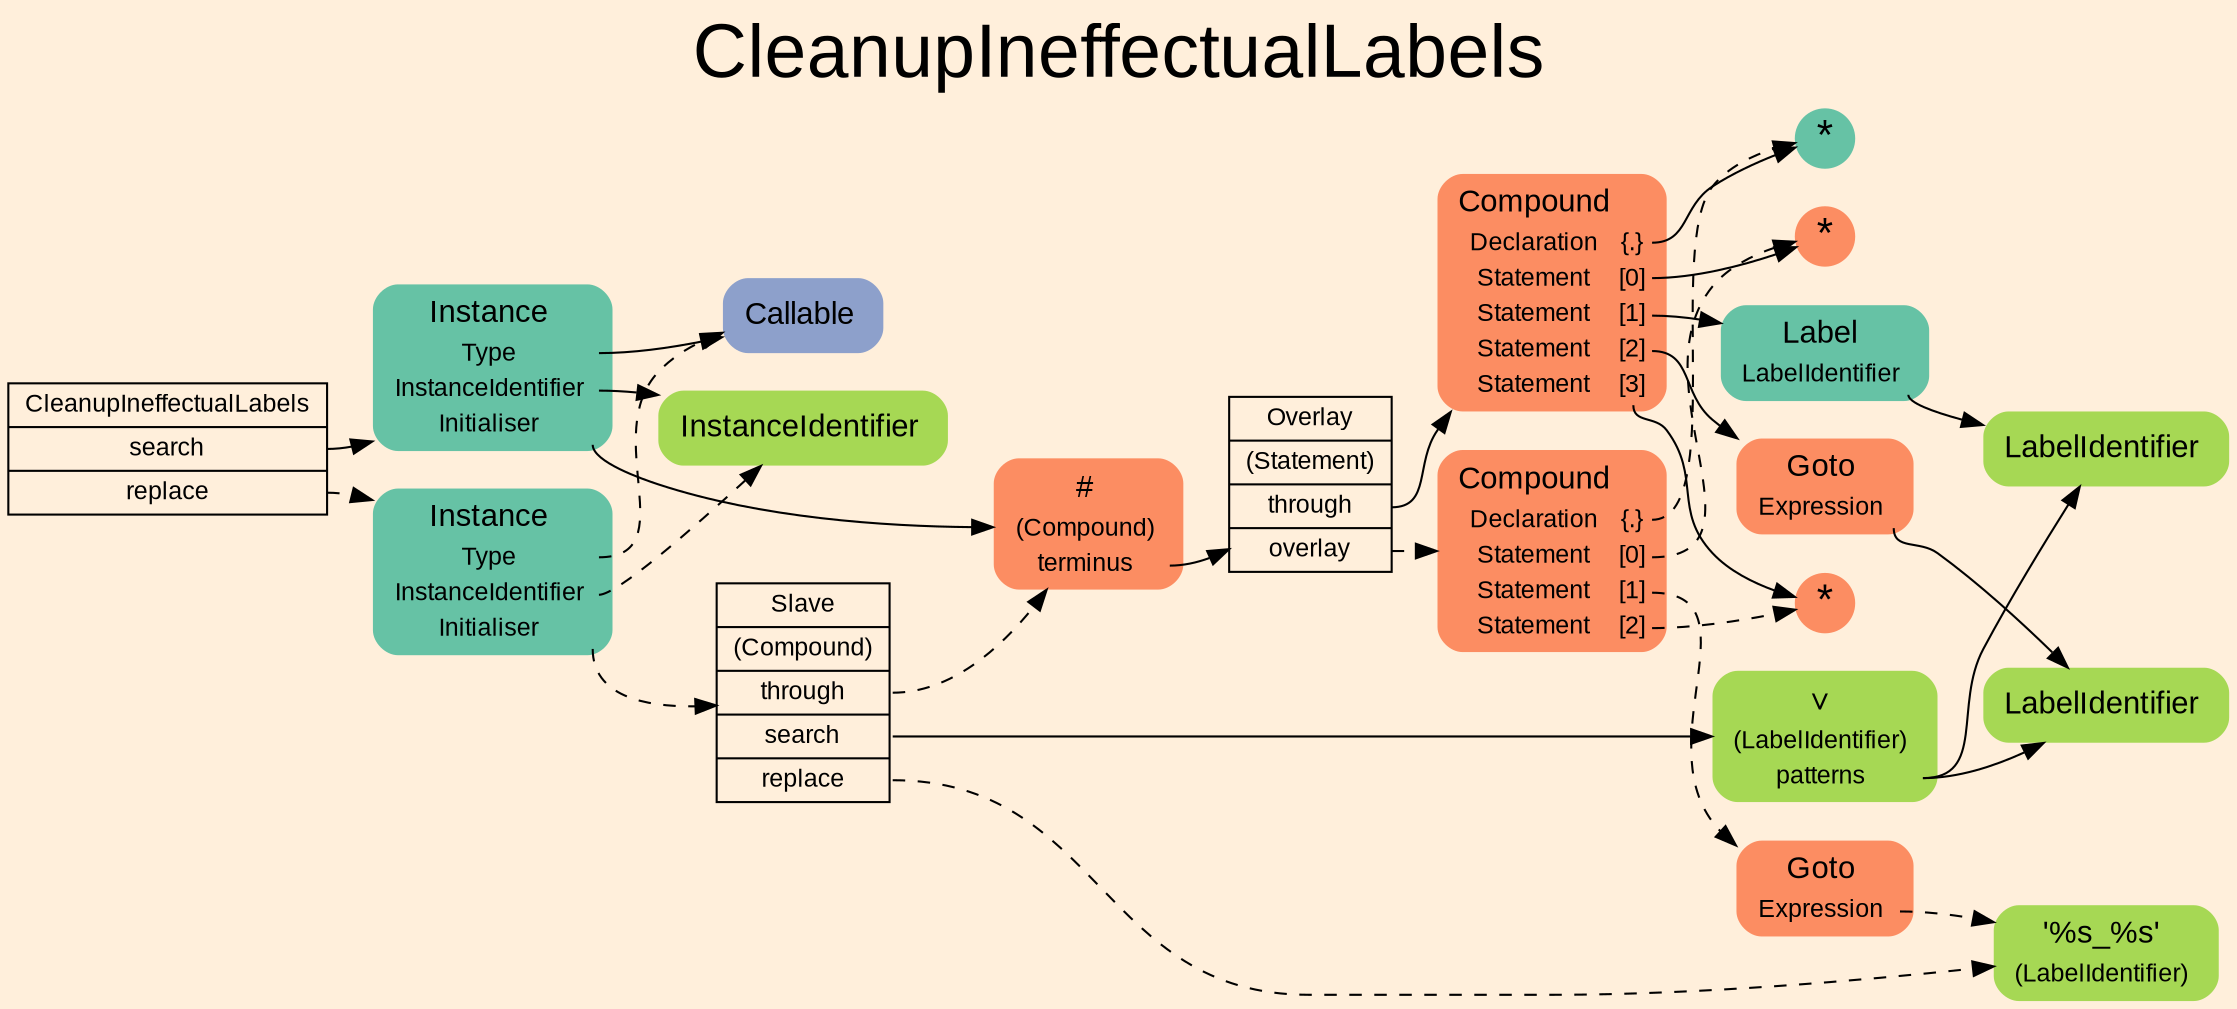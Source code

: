 digraph "CleanupIneffectualLabels" {
label = "CleanupIneffectualLabels"
labelloc = t
fontsize = "36"
graph [
    rankdir = "LR"
    ranksep = 0.3
    bgcolor = antiquewhite1
    color = black
    fontcolor = black
    fontname = "Arial"
];
node [
    fontname = "Arial"
];
edge [
    fontname = "Arial"
];

// -------------------- transformation figure --------------------
"CR#P101-0" [
    shape = "record"
    fillcolor = antiquewhite1
    label = "<fixed> CleanupIneffectualLabels | <port0> search | <port1> replace"
    style = "filled"
    fontsize = "12"
    color = black
    fontcolor = black
];

"#B-2-1930" [
    shape = "plaintext"
    fillcolor = "/set28/1"
    label = <<TABLE BORDER="0" CELLBORDER="0" CELLSPACING="0">
     <TR><TD><FONT POINT-SIZE="15.0">Instance</FONT></TD><TD></TD></TR>
     <TR><TD>Type</TD><TD PORT="port0"></TD></TR>
     <TR><TD>InstanceIdentifier</TD><TD PORT="port1"></TD></TR>
     <TR><TD>Initialiser</TD><TD PORT="port2"></TD></TR>
    </TABLE>>
    style = "rounded,filled"
    fontsize = "12"
];

"#B-2-1945" [
    shape = "plaintext"
    fillcolor = "/set28/3"
    label = <<TABLE BORDER="0" CELLBORDER="0" CELLSPACING="0">
     <TR><TD><FONT POINT-SIZE="15.0">Callable</FONT></TD><TD></TD></TR>
    </TABLE>>
    style = "rounded,filled"
    fontsize = "12"
];

"#B-2-1944" [
    shape = "plaintext"
    fillcolor = "/set28/5"
    label = <<TABLE BORDER="0" CELLBORDER="0" CELLSPACING="0">
     <TR><TD><FONT POINT-SIZE="15.0">InstanceIdentifier</FONT></TD><TD></TD></TR>
    </TABLE>>
    style = "rounded,filled"
    fontsize = "12"
];

"#B-2-1932" [
    shape = "plaintext"
    fillcolor = "/set28/2"
    label = <<TABLE BORDER="0" CELLBORDER="0" CELLSPACING="0">
     <TR><TD><FONT POINT-SIZE="15.0">#</FONT></TD><TD></TD></TR>
     <TR><TD>(Compound)</TD><TD PORT="port0"></TD></TR>
     <TR><TD>terminus</TD><TD PORT="port1"></TD></TR>
    </TABLE>>
    style = "rounded,filled"
    fontsize = "12"
];

"#B-2-1933" [
    shape = "record"
    fillcolor = antiquewhite1
    label = "<fixed> Overlay | <port0> (Statement) | <port1> through | <port2> overlay"
    style = "filled"
    fontsize = "12"
    color = black
    fontcolor = black
];

"#B-2-1934" [
    shape = "plaintext"
    fillcolor = "/set28/2"
    label = <<TABLE BORDER="0" CELLBORDER="0" CELLSPACING="0">
     <TR><TD><FONT POINT-SIZE="15.0">Compound</FONT></TD><TD></TD></TR>
     <TR><TD>Declaration</TD><TD PORT="port0">{.}</TD></TR>
     <TR><TD>Statement</TD><TD PORT="port1">[0]</TD></TR>
     <TR><TD>Statement</TD><TD PORT="port2">[1]</TD></TR>
     <TR><TD>Statement</TD><TD PORT="port3">[2]</TD></TR>
     <TR><TD>Statement</TD><TD PORT="port4">[3]</TD></TR>
    </TABLE>>
    style = "rounded,filled"
    fontsize = "12"
];

"#B-2-1937" [
    shape = "circle"
    fillcolor = "/set28/1"
    label = <*>
    style = "filled"
    fontsize = "20"
    penwidth = 0.0
    fixedsize = true
    width = 0.4
    height = 0.4
];

"#B-2-1938" [
    shape = "circle"
    fillcolor = "/set28/2"
    label = <*>
    style = "filled"
    fontsize = "20"
    penwidth = 0.0
    fixedsize = true
    width = 0.4
    height = 0.4
];

"#B-2-1936" [
    shape = "plaintext"
    fillcolor = "/set28/1"
    label = <<TABLE BORDER="0" CELLBORDER="0" CELLSPACING="0">
     <TR><TD><FONT POINT-SIZE="15.0">Label</FONT></TD><TD></TD></TR>
     <TR><TD>LabelIdentifier</TD><TD PORT="port0"></TD></TR>
    </TABLE>>
    style = "rounded,filled"
    fontsize = "12"
];

"#B-2-1940" [
    shape = "plaintext"
    fillcolor = "/set28/5"
    label = <<TABLE BORDER="0" CELLBORDER="0" CELLSPACING="0">
     <TR><TD><FONT POINT-SIZE="15.0">LabelIdentifier</FONT></TD><TD></TD></TR>
    </TABLE>>
    style = "rounded,filled"
    fontsize = "12"
];

"#B-2-1946" [
    shape = "plaintext"
    fillcolor = "/set28/2"
    label = <<TABLE BORDER="0" CELLBORDER="0" CELLSPACING="0">
     <TR><TD><FONT POINT-SIZE="15.0">Goto</FONT></TD><TD></TD></TR>
     <TR><TD>Expression</TD><TD PORT="port0"></TD></TR>
    </TABLE>>
    style = "rounded,filled"
    fontsize = "12"
];

"#B-2-1941" [
    shape = "plaintext"
    fillcolor = "/set28/5"
    label = <<TABLE BORDER="0" CELLBORDER="0" CELLSPACING="0">
     <TR><TD><FONT POINT-SIZE="15.0">LabelIdentifier</FONT></TD><TD></TD></TR>
    </TABLE>>
    style = "rounded,filled"
    fontsize = "12"
];

"#B-2-1939" [
    shape = "circle"
    fillcolor = "/set28/2"
    label = <*>
    style = "filled"
    fontsize = "20"
    penwidth = 0.0
    fixedsize = true
    width = 0.4
    height = 0.4
];

"#B-2-1935" [
    shape = "plaintext"
    fillcolor = "/set28/2"
    label = <<TABLE BORDER="0" CELLBORDER="0" CELLSPACING="0">
     <TR><TD><FONT POINT-SIZE="15.0">Compound</FONT></TD><TD></TD></TR>
     <TR><TD>Declaration</TD><TD PORT="port0">{.}</TD></TR>
     <TR><TD>Statement</TD><TD PORT="port1">[0]</TD></TR>
     <TR><TD>Statement</TD><TD PORT="port2">[1]</TD></TR>
     <TR><TD>Statement</TD><TD PORT="port3">[2]</TD></TR>
    </TABLE>>
    style = "rounded,filled"
    fontsize = "12"
];

"#B-2-1947" [
    shape = "plaintext"
    fillcolor = "/set28/2"
    label = <<TABLE BORDER="0" CELLBORDER="0" CELLSPACING="0">
     <TR><TD><FONT POINT-SIZE="15.0">Goto</FONT></TD><TD></TD></TR>
     <TR><TD>Expression</TD><TD PORT="port0"></TD></TR>
    </TABLE>>
    style = "rounded,filled"
    fontsize = "12"
];

"#B-2-1942" [
    shape = "plaintext"
    fillcolor = "/set28/5"
    label = <<TABLE BORDER="0" CELLBORDER="0" CELLSPACING="0">
     <TR><TD><FONT POINT-SIZE="15.0">'%s_%s'</FONT></TD><TD></TD></TR>
     <TR><TD>(LabelIdentifier)</TD><TD PORT="port0"></TD></TR>
    </TABLE>>
    style = "rounded,filled"
    fontsize = "12"
];

"#B-2-1931" [
    shape = "plaintext"
    fillcolor = "/set28/1"
    label = <<TABLE BORDER="0" CELLBORDER="0" CELLSPACING="0">
     <TR><TD><FONT POINT-SIZE="15.0">Instance</FONT></TD><TD></TD></TR>
     <TR><TD>Type</TD><TD PORT="port0"></TD></TR>
     <TR><TD>InstanceIdentifier</TD><TD PORT="port1"></TD></TR>
     <TR><TD>Initialiser</TD><TD PORT="port2"></TD></TR>
    </TABLE>>
    style = "rounded,filled"
    fontsize = "12"
];

"#B-2-1948" [
    shape = "record"
    fillcolor = antiquewhite1
    label = "<fixed> Slave | <port0> (Compound) | <port1> through | <port2> search | <port3> replace"
    style = "filled"
    fontsize = "12"
    color = black
    fontcolor = black
];

"#B-2-1943" [
    shape = "plaintext"
    fillcolor = "/set28/5"
    label = <<TABLE BORDER="0" CELLBORDER="0" CELLSPACING="0">
     <TR><TD><FONT POINT-SIZE="15.0">∨</FONT></TD><TD></TD></TR>
     <TR><TD>(LabelIdentifier)</TD><TD PORT="port0"></TD></TR>
     <TR><TD>patterns</TD><TD PORT="port1"></TD></TR>
    </TABLE>>
    style = "rounded,filled"
    fontsize = "12"
];


// -------------------- links --------------------
// links for block CR#P101-0
"CR#P101-0":port0 -> "#B-2-1930" [
    color = black
    fontcolor = black
];

"CR#P101-0":port1 -> "#B-2-1931" [
    style="dashed"
    color = black
    fontcolor = black
];

// links for block #B-2-1930
"#B-2-1930":port0 -> "#B-2-1945" [
    color = black
    fontcolor = black
];

"#B-2-1930":port1 -> "#B-2-1944" [
    color = black
    fontcolor = black
];

"#B-2-1930":port2 -> "#B-2-1932" [
    color = black
    fontcolor = black
];

// links for block #B-2-1945
// links for block #B-2-1944
// links for block #B-2-1932
"#B-2-1932":port1 -> "#B-2-1933" [
    color = black
    fontcolor = black
];

// links for block #B-2-1933
"#B-2-1933":port1 -> "#B-2-1934" [
    color = black
    fontcolor = black
];

"#B-2-1933":port2 -> "#B-2-1935" [
    style="dashed"
    color = black
    fontcolor = black
];

// links for block #B-2-1934
"#B-2-1934":port0 -> "#B-2-1937" [
    color = black
    fontcolor = black
];

"#B-2-1934":port1 -> "#B-2-1938" [
    color = black
    fontcolor = black
];

"#B-2-1934":port2 -> "#B-2-1936" [
    color = black
    fontcolor = black
];

"#B-2-1934":port3 -> "#B-2-1946" [
    color = black
    fontcolor = black
];

"#B-2-1934":port4 -> "#B-2-1939" [
    color = black
    fontcolor = black
];

// links for block #B-2-1937
// links for block #B-2-1938
// links for block #B-2-1936
"#B-2-1936":port0 -> "#B-2-1940" [
    color = black
    fontcolor = black
];

// links for block #B-2-1940
// links for block #B-2-1946
"#B-2-1946":port0 -> "#B-2-1941" [
    color = black
    fontcolor = black
];

// links for block #B-2-1941
// links for block #B-2-1939
// links for block #B-2-1935
"#B-2-1935":port0 -> "#B-2-1937" [
    style="dashed"
    color = black
    fontcolor = black
];

"#B-2-1935":port1 -> "#B-2-1938" [
    style="dashed"
    color = black
    fontcolor = black
];

"#B-2-1935":port2 -> "#B-2-1947" [
    style="dashed"
    color = black
    fontcolor = black
];

"#B-2-1935":port3 -> "#B-2-1939" [
    style="dashed"
    color = black
    fontcolor = black
];

// links for block #B-2-1947
"#B-2-1947":port0 -> "#B-2-1942" [
    style="dashed"
    color = black
    fontcolor = black
];

// links for block #B-2-1942
// links for block #B-2-1931
"#B-2-1931":port0 -> "#B-2-1945" [
    style="dashed"
    color = black
    fontcolor = black
];

"#B-2-1931":port1 -> "#B-2-1944" [
    style="dashed"
    color = black
    fontcolor = black
];

"#B-2-1931":port2 -> "#B-2-1948" [
    style="dashed"
    color = black
    fontcolor = black
];

// links for block #B-2-1948
"#B-2-1948":port1 -> "#B-2-1932" [
    style="dashed"
    color = black
    fontcolor = black
];

"#B-2-1948":port2 -> "#B-2-1943" [
    color = black
    fontcolor = black
];

"#B-2-1948":port3 -> "#B-2-1942" [
    style="dashed"
    color = black
    fontcolor = black
];

// links for block #B-2-1943
"#B-2-1943":port1 -> "#B-2-1940" [
    color = black
    fontcolor = black
];

"#B-2-1943":port1 -> "#B-2-1941" [
    color = black
    fontcolor = black
];

}
